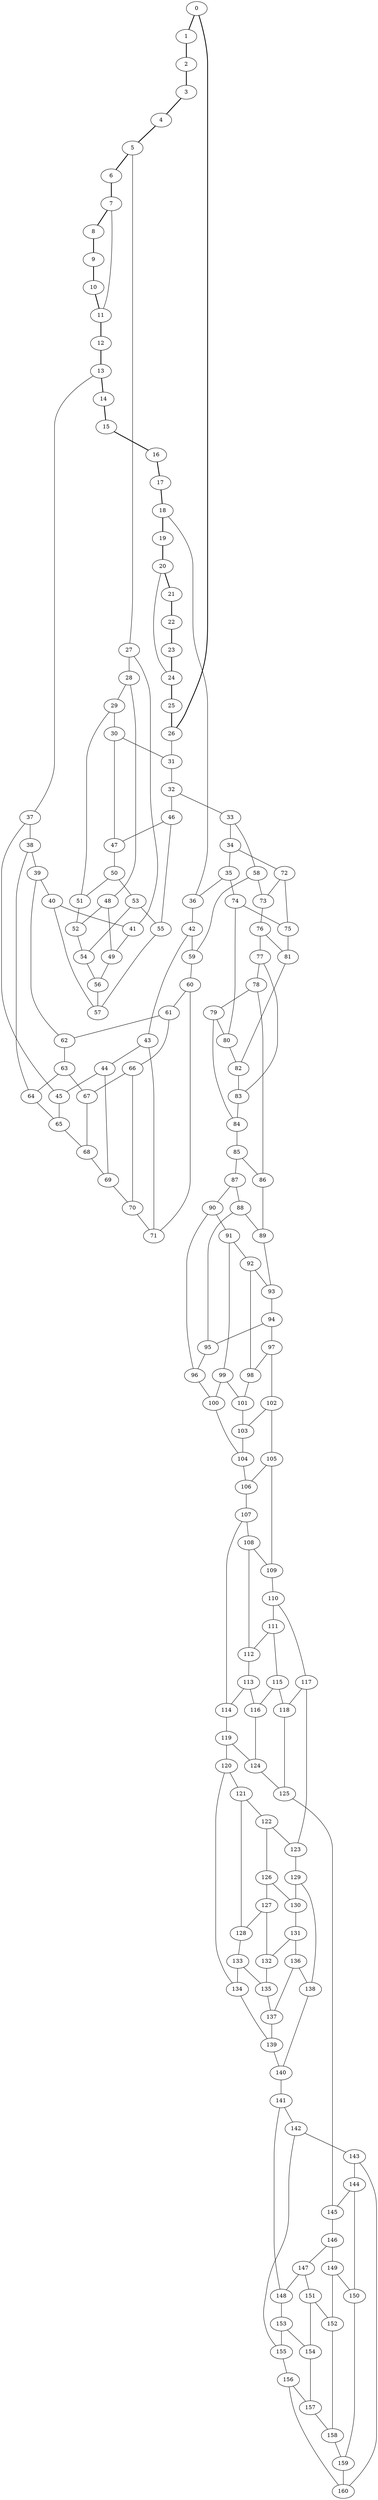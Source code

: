 //Inside of this graph isn't 3-connected
graph G {
0 [ pos = " 33.50,0.00!" ];
0 -- 1[style=bold];
0 -- 26[style=bold];
1 [ pos = " 32.60,7.73!" ];
1 -- 2[style=bold];
2 [ pos = " 29.94,15.03!" ];
2 -- 3[style=bold];
3 [ pos = " 25.66,21.53!" ];
3 -- 4[style=bold];
4 [ pos = " 20.00,26.87!" ];
4 -- 5[style=bold];
5 [ pos = " 13.27,30.76!" ];
5 -- 6[style=bold];
5 -- 27;
6 [ pos = " 5.82,32.99!" ];
6 -- 7[style=bold];
7 [ pos = " -1.95,33.44!" ];
7 -- 8[style=bold];
7 -- 11;
8 [ pos = " -9.61,32.09!" ];
8 -- 9[style=bold];
9 [ pos = " -16.75,29.01!" ];
9 -- 10[style=bold];
10 [ pos = " -22.99,24.37!" ];
10 -- 11[style=bold];
11 [ pos = " -27.99,18.41!" ];
11 -- 12[style=bold];
12 [ pos = " -31.48,11.46!" ];
12 -- 13[style=bold];
13 [ pos = " -33.27,3.89!" ];
13 -- 14[style=bold];
13 -- 37;
14 [ pos = " -33.27,-3.89!" ];
14 -- 15[style=bold];
15 [ pos = " -31.48,-11.46!" ];
15 -- 16[style=bold];
16 [ pos = " -27.99,-18.41!" ];
16 -- 17[style=bold];
17 [ pos = " -22.99,-24.37!" ];
17 -- 18[style=bold];
18 [ pos = " -16.75,-29.01!" ];
18 -- 19[style=bold];
18 -- 36;
19 [ pos = " -9.61,-32.09!" ];
19 -- 20[style=bold];
20 [ pos = " -1.95,-33.44!" ];
20 -- 21[style=bold];
20 -- 24;
21 [ pos = " 5.82,-32.99!" ];
21 -- 22[style=bold];
22 [ pos = " 13.27,-30.76!" ];
22 -- 23[style=bold];
23 [ pos = " 20.00,-26.87!" ];
23 -- 24[style=bold];
24 [ pos = " 25.66,-21.53!" ];
24 -- 25[style=bold];
25 [ pos = " 29.94,-15.03!" ];
25 -- 26[style=bold];
26 [ pos = " 32.60,-7.73!" ];
26 -- 31;
27 -- 28;
27 -- 41;
28 -- 29;
28 -- 48;
29 -- 30;
29 -- 51;
30 -- 31;
30 -- 47;
31 -- 32;
32 -- 33;
32 -- 46;
33 -- 34;
33 -- 58;
34 -- 35;
34 -- 72;
35 -- 36;
35 -- 74;
36 -- 42;
37 -- 38;
37 -- 45;
38 -- 39;
38 -- 64;
39 -- 40;
39 -- 62;
40 -- 41;
40 -- 57;
41 -- 49;
42 -- 43;
42 -- 59;
43 -- 44;
43 -- 71;
44 -- 45;
44 -- 69;
45 -- 65;
46 -- 47;
46 -- 55;
47 -- 50;
48 -- 49;
48 -- 52;
49 -- 56;
50 -- 51;
50 -- 53;
51 -- 52;
52 -- 54;
53 -- 54;
53 -- 55;
54 -- 56;
55 -- 57;
56 -- 57;
58 -- 59;
58 -- 73;
59 -- 60;
60 -- 61;
60 -- 71;
61 -- 62;
61 -- 66;
62 -- 63;
63 -- 64;
63 -- 67;
64 -- 65;
65 -- 68;
66 -- 67;
66 -- 70;
67 -- 68;
68 -- 69;
69 -- 70;
70 -- 71;
72 -- 73;
72 -- 75;
73 -- 76;
74 -- 75;
74 -- 80;
75 -- 81;
76 -- 77;
76 -- 81;
77 -- 78;
77 -- 83;
78 -- 79;
78 -- 86;
79 -- 80;
79 -- 84;
80 -- 82;
81 -- 82;
82 -- 83;
83 -- 84;
84 -- 85;
85 -- 86;
85 -- 87;
86 -- 89;
87 -- 88;
87 -- 90;
88 -- 89;
88 -- 95;
89 -- 93;
90 -- 91;
90 -- 96;
91 -- 92;
91 -- 99;
92 -- 93;
92 -- 98;
93 -- 94;
94 -- 95;
94 -- 97;
95 -- 96;
96 -- 100;
97 -- 98;
97 -- 102;
98 -- 101;
99 -- 100;
99 -- 101;
100 -- 104;
101 -- 103;
102 -- 103;
102 -- 105;
103 -- 104;
104 -- 106;
105 -- 106;
105 -- 109;
106 -- 107;
107 -- 108;
107 -- 114;
108 -- 109;
108 -- 112;
109 -- 110;
110 -- 111;
110 -- 117;
111 -- 112;
111 -- 115;
112 -- 113;
113 -- 114;
113 -- 116;
114 -- 119;
115 -- 116;
115 -- 118;
116 -- 124;
117 -- 118;
117 -- 123;
118 -- 125;
119 -- 120;
119 -- 124;
120 -- 121;
120 -- 134;
121 -- 122;
121 -- 128;
122 -- 123;
122 -- 126;
123 -- 129;
124 -- 125;
125 -- 145;
126 -- 127;
126 -- 130;
127 -- 128;
127 -- 132;
128 -- 133;
129 -- 130;
129 -- 138;
130 -- 131;
131 -- 132;
131 -- 136;
132 -- 135;
133 -- 134;
133 -- 135;
134 -- 139;
135 -- 137;
136 -- 137;
136 -- 138;
137 -- 139;
138 -- 140;
139 -- 140;
140 -- 141;
141 -- 142;
141 -- 148;
142 -- 143;
142 -- 155;
143 -- 144;
143 -- 160;
144 -- 145;
144 -- 150;
145 -- 146;
146 -- 147;
146 -- 149;
147 -- 148;
147 -- 151;
148 -- 153;
149 -- 150;
149 -- 152;
150 -- 159;
151 -- 152;
151 -- 154;
152 -- 158;
153 -- 154;
153 -- 155;
154 -- 157;
155 -- 156;
156 -- 157;
156 -- 160;
157 -- 158;
158 -- 159;
159 -- 160;
}
